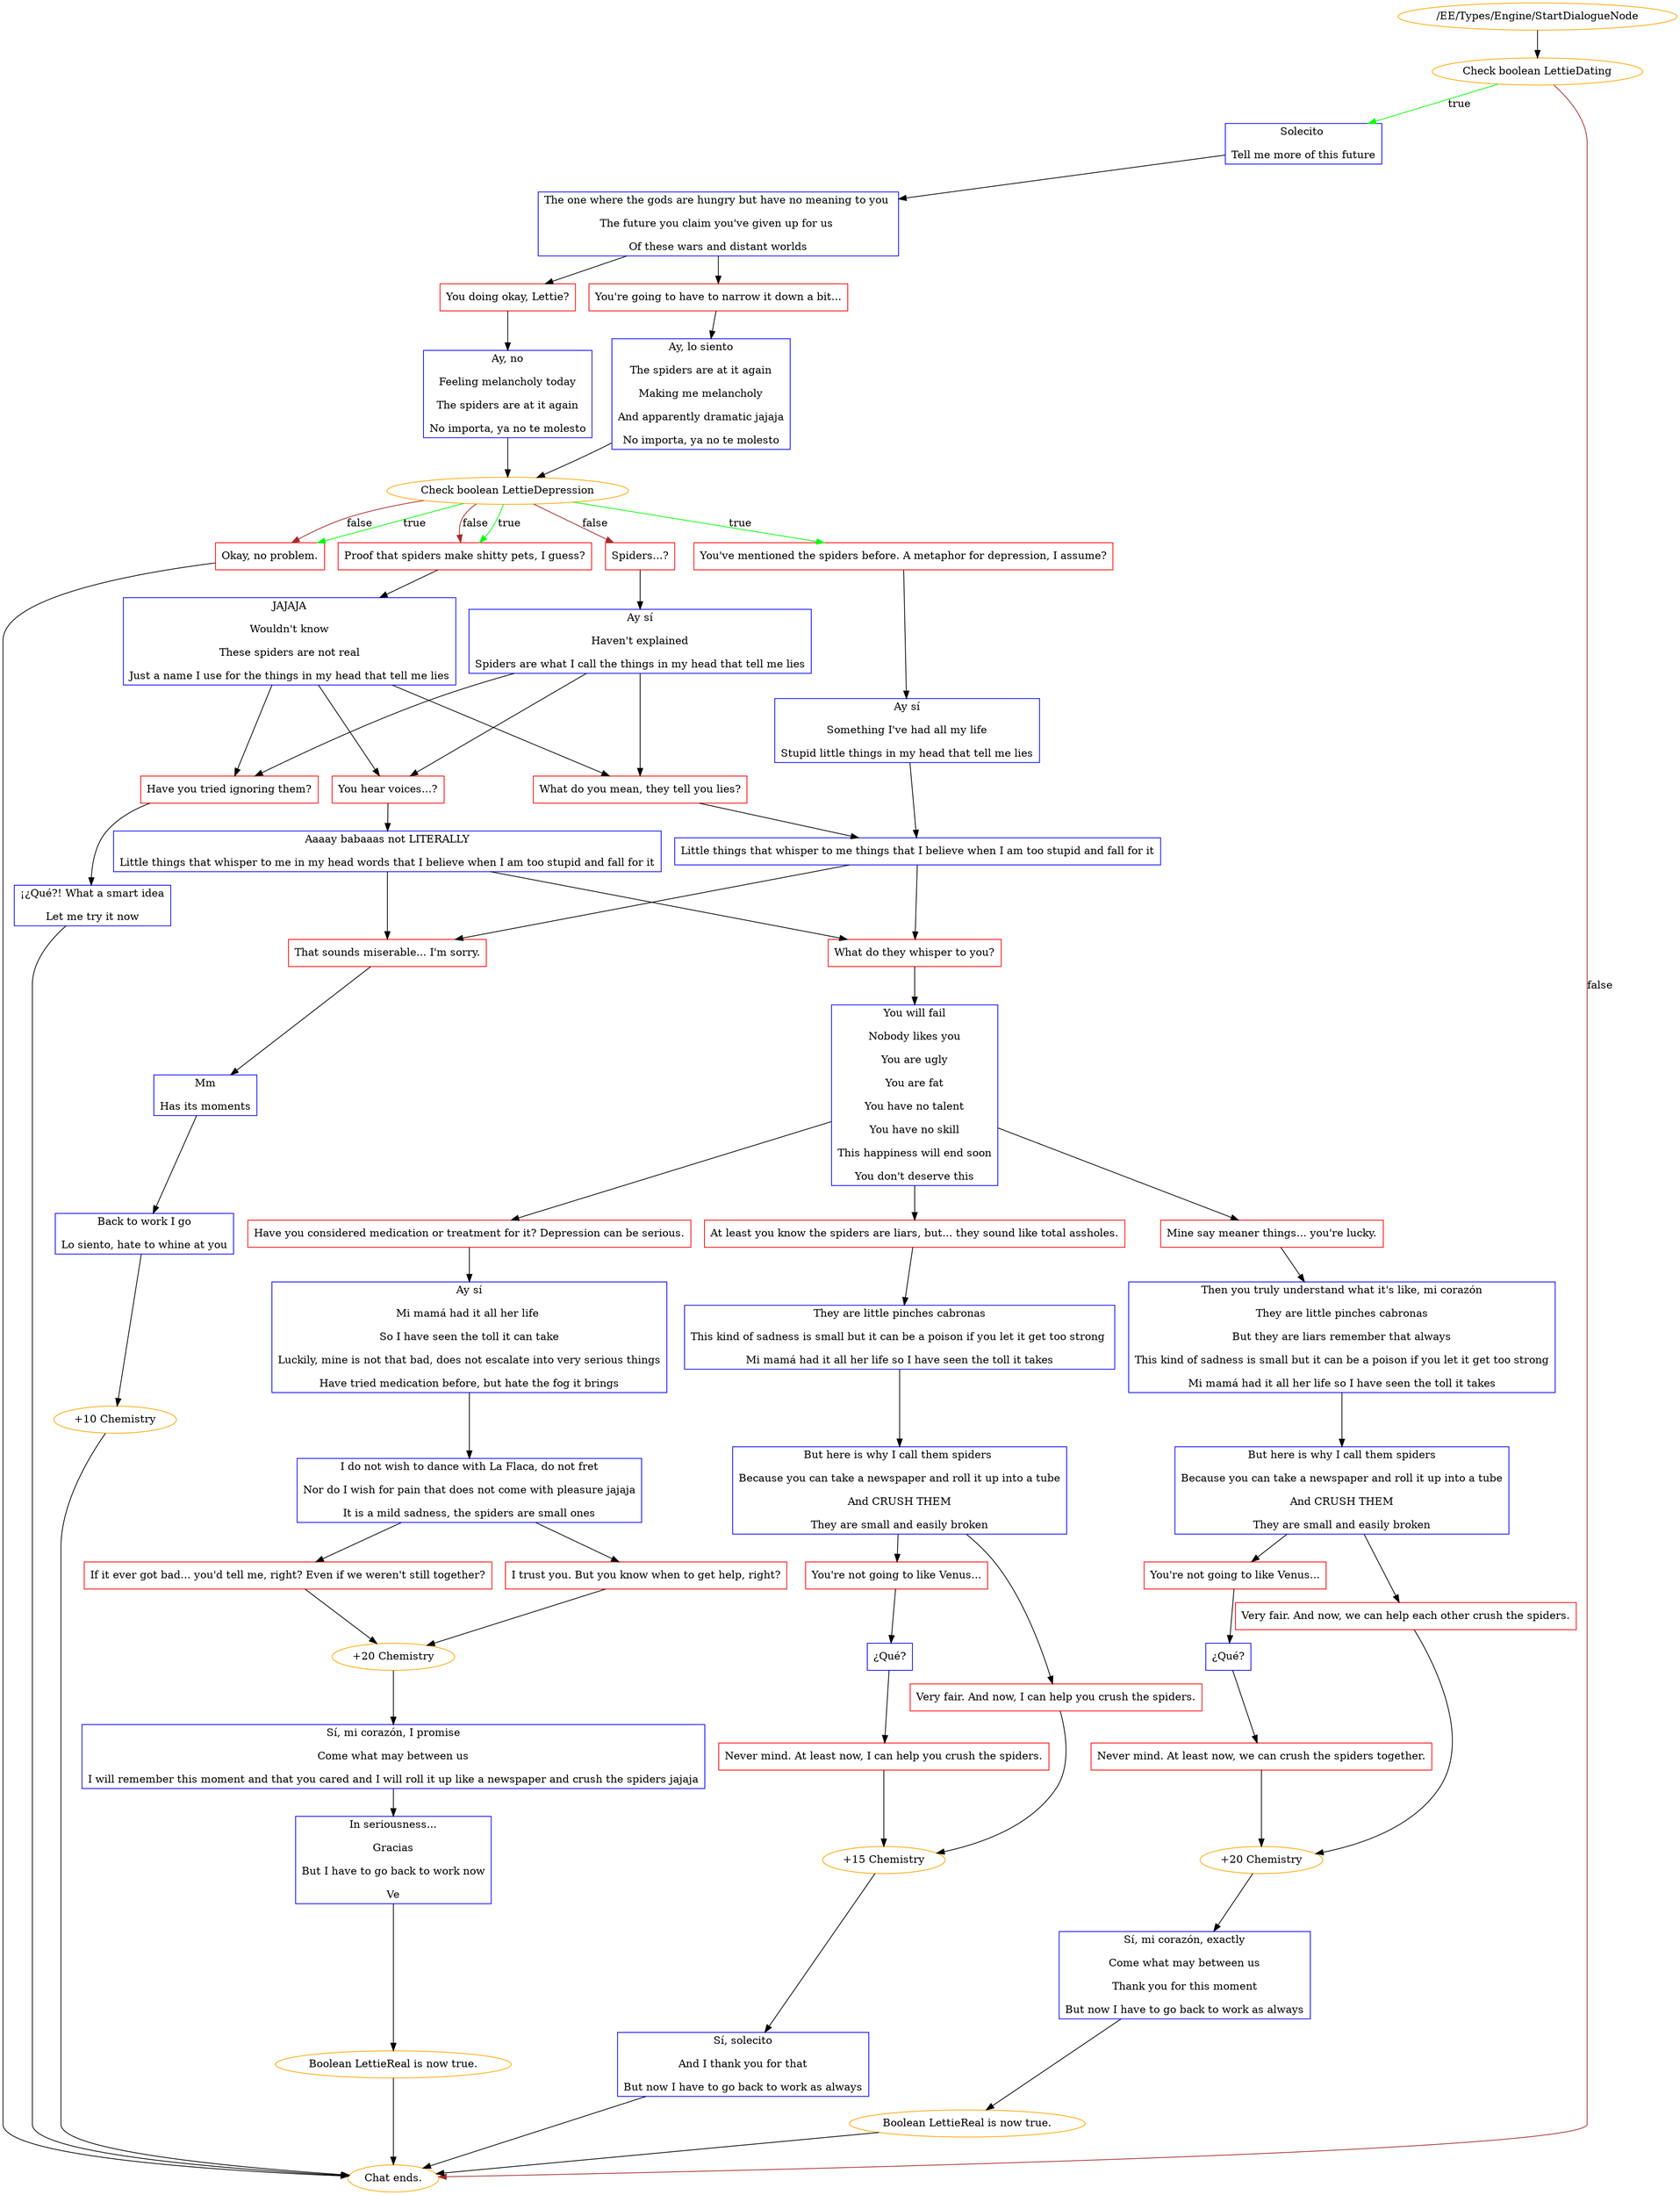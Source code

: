 digraph {
	2251 [label="/EE/Types/Engine/StartDialogueNode",color=orange];
		2251 -> 2252;
	2252 [label="Check boolean LettieDating",color=orange];
		2252 -> 2254 [label=true,color=green];
		2252 -> "Chat ends." [label=false,color=brown];
	2254 [label="Solecito 
Tell me more of this future",shape=box,color=blue];
		2254 -> 2255;
	"Chat ends." [color=orange];
	2255 [label="The one where the gods are hungry but have no meaning to you 
The future you claim you've given up for us 
Of these wars and distant worlds",shape=box,color=blue];
		2255 -> 2256;
		2255 -> 2257;
	2256 [label="You doing okay, Lettie?",shape=box,color=red];
		2256 -> 2258;
	2257 [label="You're going to have to narrow it down a bit...",shape=box,color=red];
		2257 -> 2259;
	2258 [label="Ay, no
Feeling melancholy today
The spiders are at it again
No importa, ya no te molesto",shape=box,color=blue];
		2258 -> 2260;
	2259 [label="Ay, lo siento
The spiders are at it again
Making me melancholy
And apparently dramatic jajaja
No importa, ya no te molesto",shape=box,color=blue];
		2259 -> 2260;
	2260 [label="Check boolean LettieDepression",color=orange];
		2260 -> 2261 [label=true,color=green];
		2260 -> 2263 [label=true,color=green];
		2260 -> 2264 [label=true,color=green];
		2260 -> 2262 [label=false,color=brown];
		2260 -> 2263 [label=false,color=brown];
		2260 -> 2264 [label=false,color=brown];
	2261 [label="You've mentioned the spiders before. A metaphor for depression, I assume?",shape=box,color=red];
		2261 -> 2266;
	2263 [label="Proof that spiders make shitty pets, I guess?",shape=box,color=red];
		2263 -> 2313;
	2264 [label="Okay, no problem.",shape=box,color=red];
		2264 -> "Chat ends.";
	2262 [label="Spiders...?",shape=box,color=red];
		2262 -> 2267;
	2266 [label="Ay sí
Something I've had all my life
Stupid little things in my head that tell me lies",shape=box,color=blue];
		2266 -> 2272;
	2313 [label="JAJAJA
Wouldn't know
These spiders are not real
Just a name I use for the things in my head that tell me lies",shape=box,color=blue];
		2313 -> 2269;
		2313 -> 2270;
		2313 -> 2271;
	"Chat ends." [color=orange];
	2267 [label="Ay sí
Haven't explained
Spiders are what I call the things in my head that tell me lies",shape=box,color=blue];
		2267 -> 2269;
		2267 -> 2270;
		2267 -> 2271;
	2272 [label="Little things that whisper to me things that I believe when I am too stupid and fall for it",shape=box,color=blue];
		2272 -> 2276;
		2272 -> 2277;
	2269 [label="What do you mean, they tell you lies?",shape=box,color=red];
		2269 -> 2272;
	2270 [label="You hear voices...?",shape=box,color=red];
		2270 -> 2273;
	2271 [label="Have you tried ignoring them?",shape=box,color=red];
		2271 -> 2274;
	2276 [label="What do they whisper to you?",shape=box,color=red];
		2276 -> 2282;
	2277 [label="That sounds miserable... I'm sorry.",shape=box,color=red];
		2277 -> 2278;
	2273 [label="Aaaay babaaas not LITERALLY
Little things that whisper to me in my head words that I believe when I am too stupid and fall for it",shape=box,color=blue];
		2273 -> 2276;
		2273 -> 2277;
	2274 [label="¡¿Qué?! What a smart idea
Let me try it now",shape=box,color=blue];
		2274 -> "Chat ends.";
	2282 [label="You will fail
Nobody likes you
You are ugly
You are fat
You have no talent
You have no skill
This happiness will end soon
You don't deserve this",shape=box,color=blue];
		2282 -> 2283;
		2282 -> 2284;
		2282 -> 2285;
	2278 [label="Mm
Has its moments",shape=box,color=blue];
		2278 -> 2279;
	"Chat ends." [color=orange];
	2283 [label="At least you know the spiders are liars, but... they sound like total assholes.",shape=box,color=red];
		2283 -> 2286;
	2284 [label="Mine say meaner things... you're lucky.",shape=box,color=red];
		2284 -> 2287;
	2285 [label="Have you considered medication or treatment for it? Depression can be serious.",shape=box,color=red];
		2285 -> 2288;
	2279 [label="Back to work I go
Lo siento, hate to whine at you",shape=box,color=blue];
		2279 -> 2280;
	2286 [label="They are little pinches cabronas
This kind of sadness is small but it can be a poison if you let it get too strong 
Mi mamá had it all her life so I have seen the toll it takes",shape=box,color=blue];
		2286 -> 2289;
	2287 [label="Then you truly understand what it's like, mi corazón
They are little pinches cabronas
But they are liars remember that always
This kind of sadness is small but it can be a poison if you let it get too strong
Mi mamá had it all her life so I have seen the toll it takes",shape=box,color=blue];
		2287 -> 2290;
	2288 [label="Ay sí
Mi mamá had it all her life 
So I have seen the toll it can take
Luckily, mine is not that bad, does not escalate into very serious things
Have tried medication before, but hate the fog it brings",shape=box,color=blue];
		2288 -> 2291;
	2280 [label="+10 Chemistry",color=orange];
		2280 -> "Chat ends.";
	2289 [label="But here is why I call them spiders 
Because you can take a newspaper and roll it up into a tube
And CRUSH THEM
They are small and easily broken",shape=box,color=blue];
		2289 -> 2292;
		2289 -> 2293;
	2290 [label="But here is why I call them spiders
Because you can take a newspaper and roll it up into a tube
And CRUSH THEM
They are small and easily broken",shape=box,color=blue];
		2290 -> 2294;
		2290 -> 2295;
	2291 [label="I do not wish to dance with La Flaca, do not fret
Nor do I wish for pain that does not come with pleasure jajaja
It is a mild sadness, the spiders are small ones",shape=box,color=blue];
		2291 -> 2296;
		2291 -> 2297;
	"Chat ends." [color=orange];
	2292 [label="You're not going to like Venus...",shape=box,color=red];
		2292 -> 2298;
	2293 [label="Very fair. And now, I can help you crush the spiders.",shape=box,color=red];
		2293 -> 2304;
	2294 [label="You're not going to like Venus...",shape=box,color=red];
		2294 -> 2299;
	2295 [label="Very fair. And now, we can help each other crush the spiders.",shape=box,color=red];
		2295 -> 2308;
	2296 [label="I trust you. But you know when to get help, right?",shape=box,color=red];
		2296 -> 2311;
	2297 [label="If it ever got bad... you'd tell me, right? Even if we weren't still together?",shape=box,color=red];
		2297 -> 2311;
	2298 [label="¿Qué?",shape=box,color=blue];
		2298 -> 2301;
	2304 [label="+15 Chemistry",color=orange];
		2304 -> 2303;
	2299 [label="¿Qué?",shape=box,color=blue];
		2299 -> 2302;
	2308 [label="+20 Chemistry",color=orange];
		2308 -> 2306;
	2311 [label="+20 Chemistry",color=orange];
		2311 -> 2300;
	2301 [label="Never mind. At least now, I can help you crush the spiders.",shape=box,color=red];
		2301 -> 2304;
	2303 [label="Sí, solecito
And I thank you for that
But now I have to go back to work as always",shape=box,color=blue];
		2303 -> "Chat ends.";
	2302 [label="Never mind. At least now, we can crush the spiders together.",shape=box,color=red];
		2302 -> 2308;
	2306 [label="Sí, mi corazón, exactly
Come what may between us
Thank you for this moment
But now I have to go back to work as always",shape=box,color=blue];
		2306 -> 2307;
	2300 [label="Sí, mi corazón, I promise
Come what may between us
I will remember this moment and that you cared and I will roll it up like a newspaper and crush the spiders jajaja",shape=box,color=blue];
		2300 -> 2310;
	"Chat ends." [color=orange];
	2307 [label="Boolean LettieReal is now true.",color=orange];
		2307 -> "Chat ends.";
	2310 [label="In seriousness...
Gracias
But I have to go back to work now
Ve",shape=box,color=blue];
		2310 -> 2268;
	"Chat ends." [color=orange];
	2268 [label="Boolean LettieReal is now true.",color=orange];
		2268 -> "Chat ends.";
	"Chat ends." [color=orange];
}